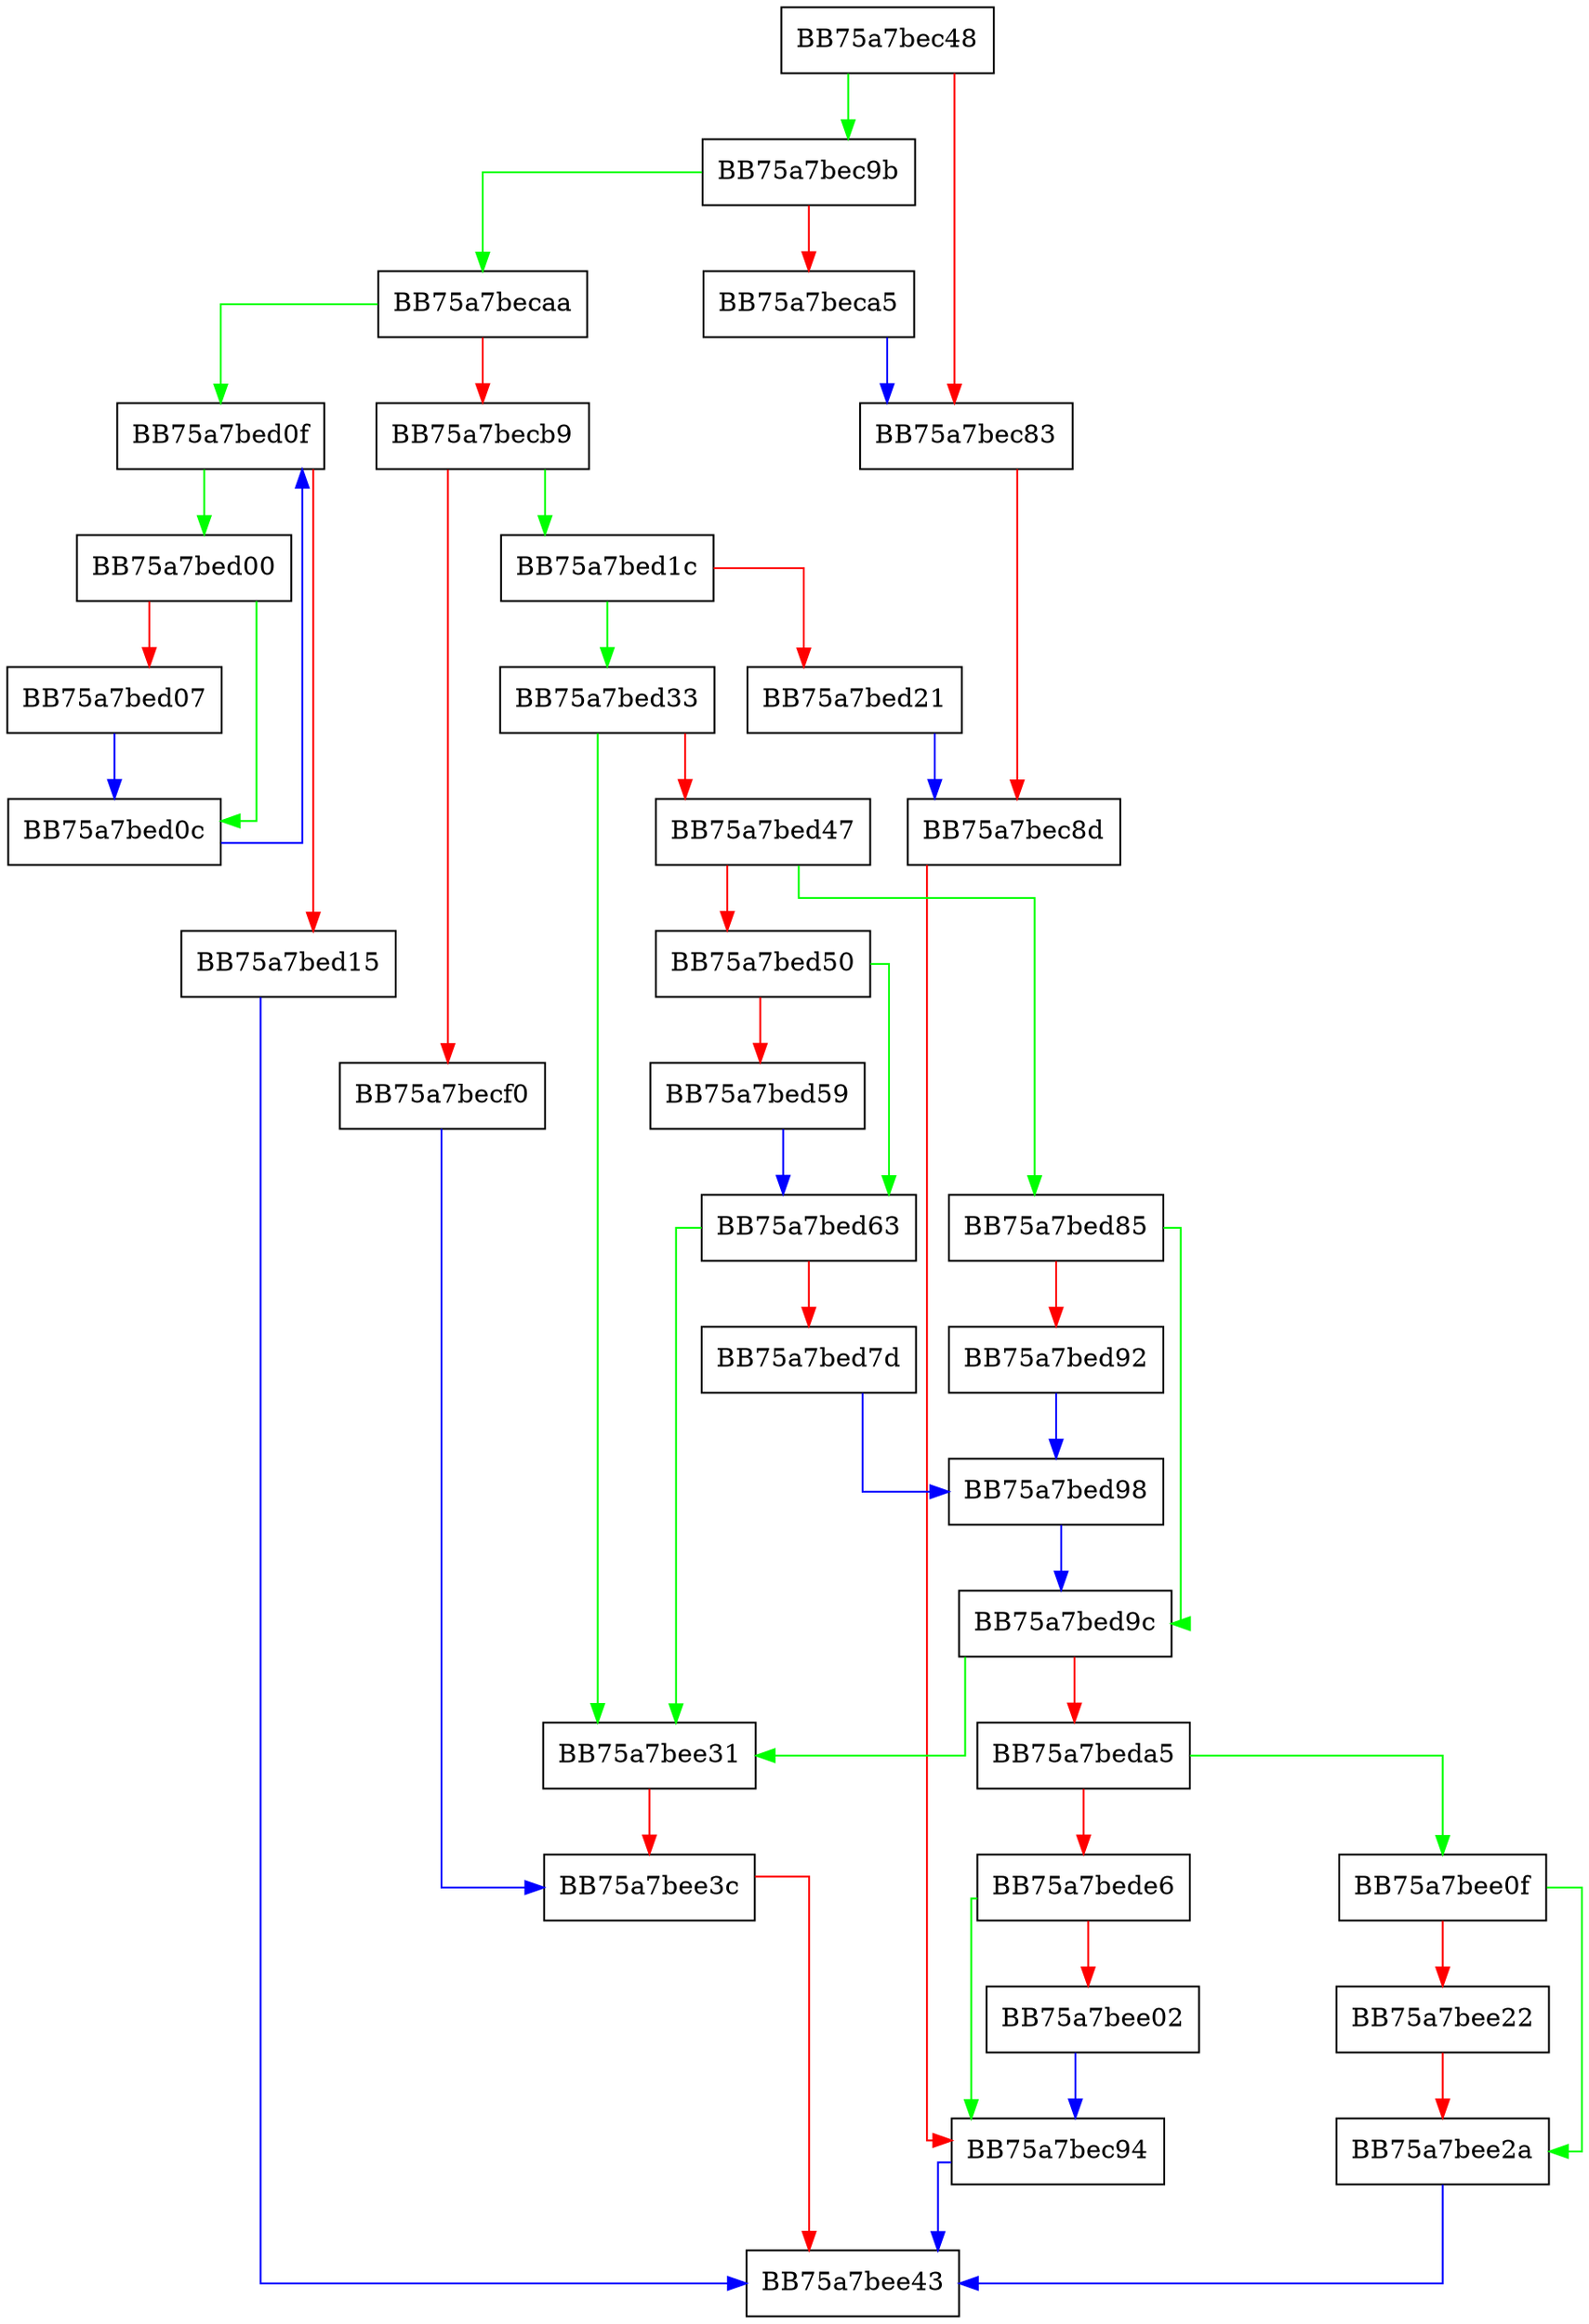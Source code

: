 digraph _strupr_s_l_stat {
  node [shape="box"];
  graph [splines=ortho];
  BB75a7bec48 -> BB75a7bec9b [color="green"];
  BB75a7bec48 -> BB75a7bec83 [color="red"];
  BB75a7bec83 -> BB75a7bec8d [color="red"];
  BB75a7bec8d -> BB75a7bec94 [color="red"];
  BB75a7bec94 -> BB75a7bee43 [color="blue"];
  BB75a7bec9b -> BB75a7becaa [color="green"];
  BB75a7bec9b -> BB75a7beca5 [color="red"];
  BB75a7beca5 -> BB75a7bec83 [color="blue"];
  BB75a7becaa -> BB75a7bed0f [color="green"];
  BB75a7becaa -> BB75a7becb9 [color="red"];
  BB75a7becb9 -> BB75a7bed1c [color="green"];
  BB75a7becb9 -> BB75a7becf0 [color="red"];
  BB75a7becf0 -> BB75a7bee3c [color="blue"];
  BB75a7bed00 -> BB75a7bed0c [color="green"];
  BB75a7bed00 -> BB75a7bed07 [color="red"];
  BB75a7bed07 -> BB75a7bed0c [color="blue"];
  BB75a7bed0c -> BB75a7bed0f [color="blue"];
  BB75a7bed0f -> BB75a7bed00 [color="green"];
  BB75a7bed0f -> BB75a7bed15 [color="red"];
  BB75a7bed15 -> BB75a7bee43 [color="blue"];
  BB75a7bed1c -> BB75a7bed33 [color="green"];
  BB75a7bed1c -> BB75a7bed21 [color="red"];
  BB75a7bed21 -> BB75a7bec8d [color="blue"];
  BB75a7bed33 -> BB75a7bee31 [color="green"];
  BB75a7bed33 -> BB75a7bed47 [color="red"];
  BB75a7bed47 -> BB75a7bed85 [color="green"];
  BB75a7bed47 -> BB75a7bed50 [color="red"];
  BB75a7bed50 -> BB75a7bed63 [color="green"];
  BB75a7bed50 -> BB75a7bed59 [color="red"];
  BB75a7bed59 -> BB75a7bed63 [color="blue"];
  BB75a7bed63 -> BB75a7bee31 [color="green"];
  BB75a7bed63 -> BB75a7bed7d [color="red"];
  BB75a7bed7d -> BB75a7bed98 [color="blue"];
  BB75a7bed85 -> BB75a7bed9c [color="green"];
  BB75a7bed85 -> BB75a7bed92 [color="red"];
  BB75a7bed92 -> BB75a7bed98 [color="blue"];
  BB75a7bed98 -> BB75a7bed9c [color="blue"];
  BB75a7bed9c -> BB75a7bee31 [color="green"];
  BB75a7bed9c -> BB75a7beda5 [color="red"];
  BB75a7beda5 -> BB75a7bee0f [color="green"];
  BB75a7beda5 -> BB75a7bede6 [color="red"];
  BB75a7bede6 -> BB75a7bec94 [color="green"];
  BB75a7bede6 -> BB75a7bee02 [color="red"];
  BB75a7bee02 -> BB75a7bec94 [color="blue"];
  BB75a7bee0f -> BB75a7bee2a [color="green"];
  BB75a7bee0f -> BB75a7bee22 [color="red"];
  BB75a7bee22 -> BB75a7bee2a [color="red"];
  BB75a7bee2a -> BB75a7bee43 [color="blue"];
  BB75a7bee31 -> BB75a7bee3c [color="red"];
  BB75a7bee3c -> BB75a7bee43 [color="red"];
}